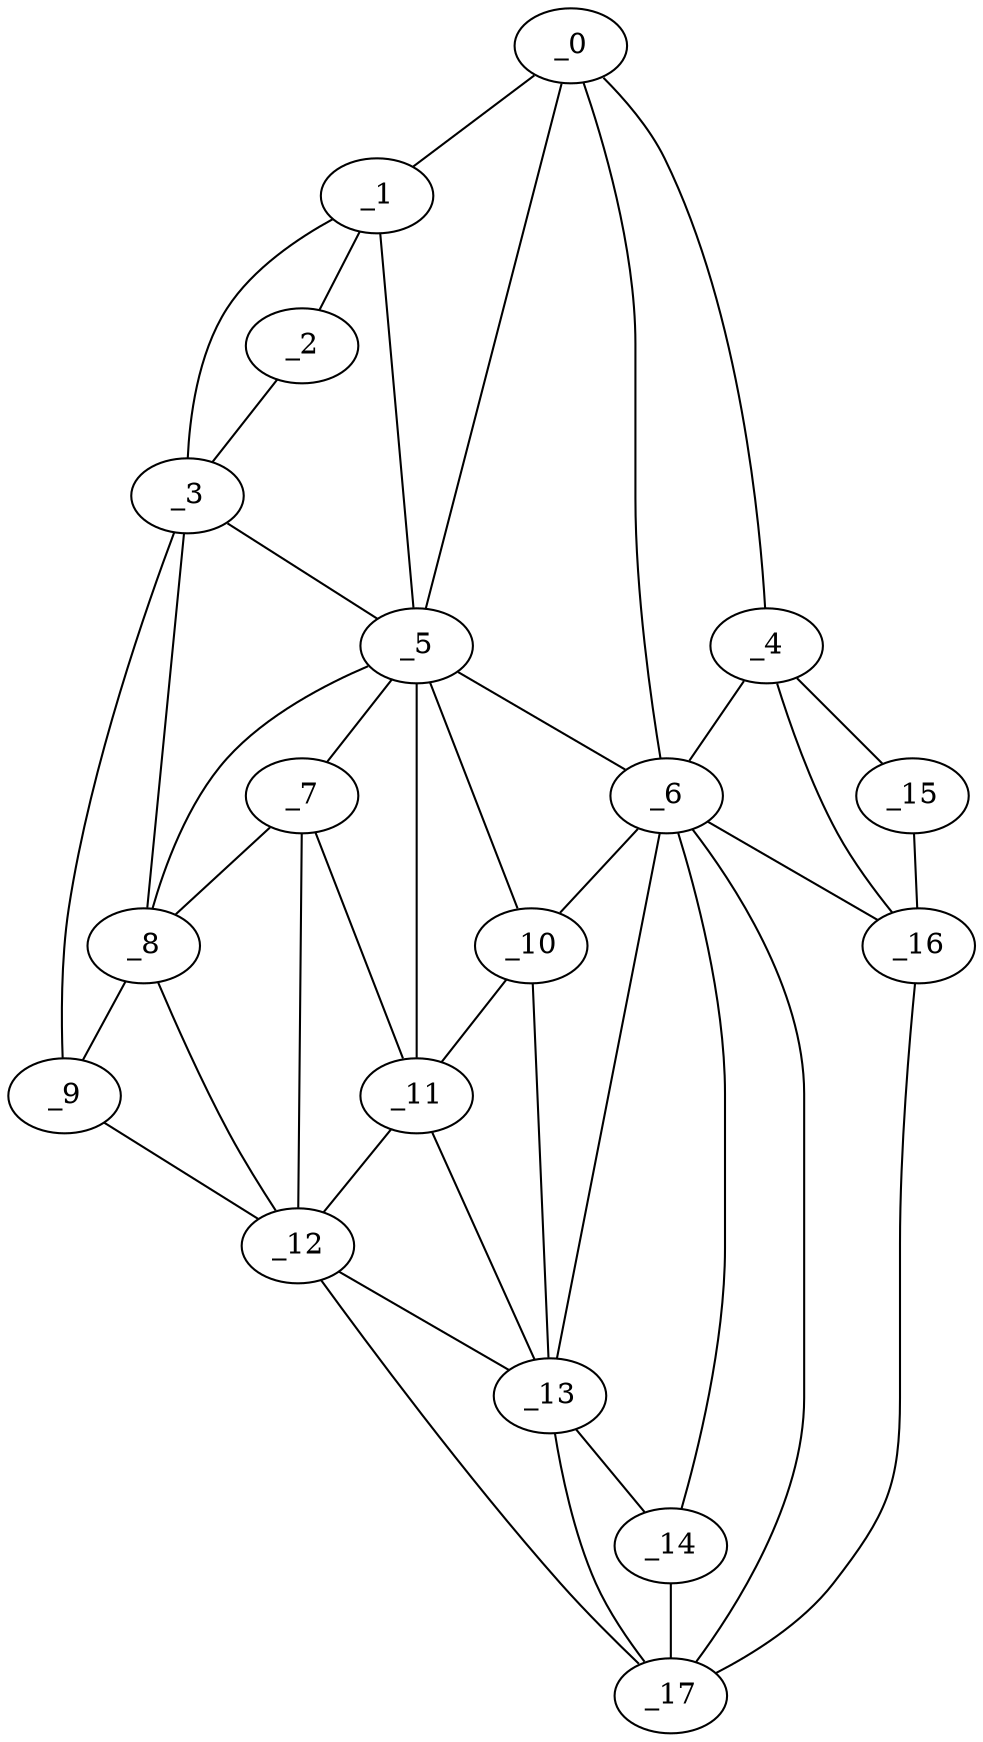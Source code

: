 graph "obj90__120.gxl" {
	_0	 [x=43,
		y=46];
	_1	 [x=43,
		y=116];
	_0 -- _1	 [valence=1];
	_4	 [x=59,
		y=16];
	_0 -- _4	 [valence=1];
	_5	 [x=65,
		y=97];
	_0 -- _5	 [valence=2];
	_6	 [x=70,
		y=52];
	_0 -- _6	 [valence=2];
	_2	 [x=43,
		y=123];
	_1 -- _2	 [valence=1];
	_3	 [x=56,
		y=124];
	_1 -- _3	 [valence=1];
	_1 -- _5	 [valence=2];
	_2 -- _3	 [valence=1];
	_3 -- _5	 [valence=1];
	_8	 [x=77,
		y=106];
	_3 -- _8	 [valence=1];
	_9	 [x=78,
		y=115];
	_3 -- _9	 [valence=1];
	_4 -- _6	 [valence=2];
	_15	 [x=86,
		y=5];
	_4 -- _15	 [valence=1];
	_16	 [x=86,
		y=36];
	_4 -- _16	 [valence=2];
	_5 -- _6	 [valence=1];
	_7	 [x=75,
		y=94];
	_5 -- _7	 [valence=2];
	_5 -- _8	 [valence=1];
	_10	 [x=79,
		y=78];
	_5 -- _10	 [valence=2];
	_11	 [x=79,
		y=85];
	_5 -- _11	 [valence=1];
	_6 -- _10	 [valence=2];
	_13	 [x=84,
		y=73];
	_6 -- _13	 [valence=1];
	_14	 [x=85,
		y=52];
	_6 -- _14	 [valence=2];
	_6 -- _16	 [valence=2];
	_17	 [x=86,
		y=44];
	_6 -- _17	 [valence=2];
	_7 -- _8	 [valence=2];
	_7 -- _11	 [valence=2];
	_12	 [x=83,
		y=104];
	_7 -- _12	 [valence=2];
	_8 -- _9	 [valence=2];
	_8 -- _12	 [valence=1];
	_9 -- _12	 [valence=1];
	_10 -- _11	 [valence=2];
	_10 -- _13	 [valence=2];
	_11 -- _12	 [valence=2];
	_11 -- _13	 [valence=2];
	_12 -- _13	 [valence=1];
	_12 -- _17	 [valence=1];
	_13 -- _14	 [valence=2];
	_13 -- _17	 [valence=2];
	_14 -- _17	 [valence=1];
	_15 -- _16	 [valence=1];
	_16 -- _17	 [valence=1];
}
